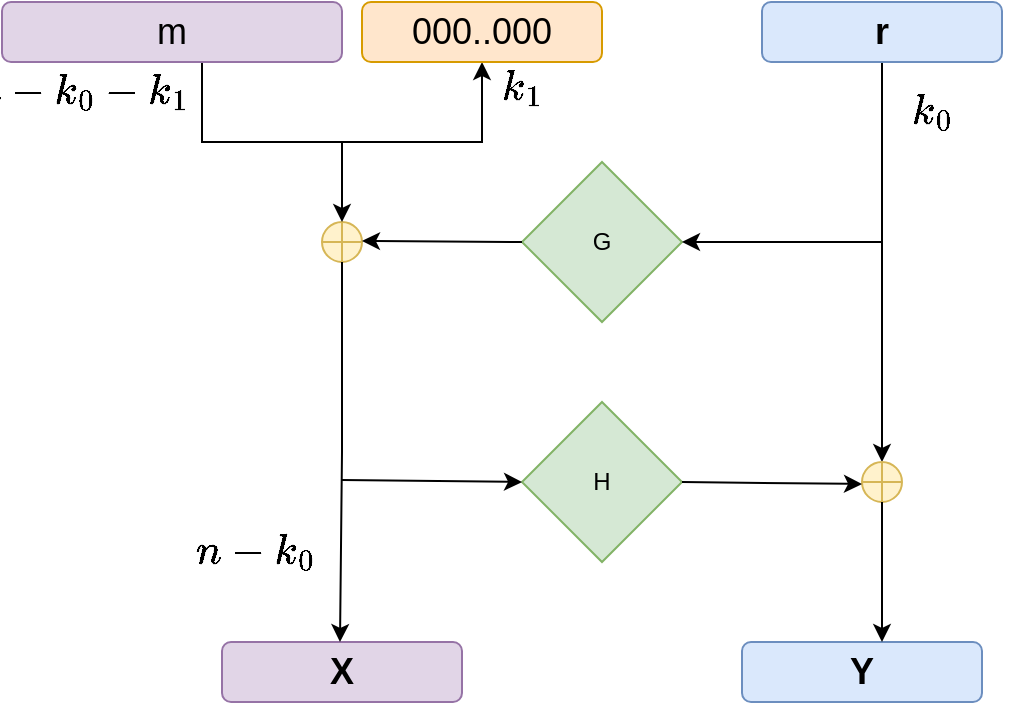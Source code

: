 <mxfile version="28.1.1">
  <diagram name="Page-1" id="3ycK_r2oNpsGJjltLsL_">
    <mxGraphModel dx="1426" dy="874" grid="1" gridSize="10" guides="1" tooltips="1" connect="1" arrows="1" fold="1" page="1" pageScale="1" pageWidth="827" pageHeight="1169" math="1" shadow="0">
      <root>
        <mxCell id="0" />
        <mxCell id="1" parent="0" />
        <mxCell id="BXDDLQ83dzlflyOV_idQ-6" style="edgeStyle=orthogonalEdgeStyle;rounded=0;orthogonalLoop=1;jettySize=auto;html=1;entryX=0.5;entryY=1;entryDx=0;entryDy=0;" edge="1" parent="1" source="BXDDLQ83dzlflyOV_idQ-2" target="BXDDLQ83dzlflyOV_idQ-3">
          <mxGeometry relative="1" as="geometry">
            <Array as="points">
              <mxPoint x="200" y="670" />
              <mxPoint x="340" y="670" />
            </Array>
          </mxGeometry>
        </mxCell>
        <mxCell id="BXDDLQ83dzlflyOV_idQ-2" value="&lt;font style=&quot;font-size: 18px;&quot;&gt;m&lt;/font&gt;" style="rounded=1;whiteSpace=wrap;html=1;fillColor=#e1d5e7;strokeColor=#9673a6;" vertex="1" parent="1">
          <mxGeometry x="100" y="600" width="170" height="30" as="geometry" />
        </mxCell>
        <mxCell id="BXDDLQ83dzlflyOV_idQ-3" value="&lt;font style=&quot;font-size: 18px;&quot;&gt;000..000&lt;/font&gt;" style="rounded=1;whiteSpace=wrap;html=1;fillColor=#ffe6cc;strokeColor=#d79b00;" vertex="1" parent="1">
          <mxGeometry x="280" y="600" width="120" height="30" as="geometry" />
        </mxCell>
        <mxCell id="BXDDLQ83dzlflyOV_idQ-11" style="edgeStyle=orthogonalEdgeStyle;rounded=0;orthogonalLoop=1;jettySize=auto;html=1;exitX=0.5;exitY=1;exitDx=0;exitDy=0;" edge="1" parent="1" source="BXDDLQ83dzlflyOV_idQ-4" target="BXDDLQ83dzlflyOV_idQ-12">
          <mxGeometry relative="1" as="geometry">
            <mxPoint x="540" y="840" as="targetPoint" />
          </mxGeometry>
        </mxCell>
        <mxCell id="BXDDLQ83dzlflyOV_idQ-4" value="&lt;font style=&quot;font-size: 18px;&quot;&gt;&lt;b&gt;r&lt;/b&gt;&lt;/font&gt;" style="rounded=1;whiteSpace=wrap;html=1;fillColor=#dae8fc;strokeColor=#6c8ebf;" vertex="1" parent="1">
          <mxGeometry x="480" y="600" width="120" height="30" as="geometry" />
        </mxCell>
        <mxCell id="BXDDLQ83dzlflyOV_idQ-7" value="G" style="rhombus;whiteSpace=wrap;html=1;fillColor=#d5e8d4;strokeColor=#82b366;" vertex="1" parent="1">
          <mxGeometry x="360" y="680" width="80" height="80" as="geometry" />
        </mxCell>
        <mxCell id="BXDDLQ83dzlflyOV_idQ-8" value="H" style="rhombus;whiteSpace=wrap;html=1;fillColor=#d5e8d4;strokeColor=#82b366;" vertex="1" parent="1">
          <mxGeometry x="360" y="800" width="80" height="80" as="geometry" />
        </mxCell>
        <mxCell id="BXDDLQ83dzlflyOV_idQ-9" value="&lt;font style=&quot;font-size: 18px;&quot;&gt;&lt;b&gt;X&lt;/b&gt;&lt;/font&gt;" style="rounded=1;whiteSpace=wrap;html=1;fillColor=#e1d5e7;strokeColor=#9673a6;" vertex="1" parent="1">
          <mxGeometry x="210" y="920" width="120" height="30" as="geometry" />
        </mxCell>
        <mxCell id="BXDDLQ83dzlflyOV_idQ-10" value="&lt;b&gt;&lt;font style=&quot;font-size: 18px;&quot;&gt;Y&lt;/font&gt;&lt;/b&gt;" style="rounded=1;whiteSpace=wrap;html=1;fillColor=#dae8fc;strokeColor=#6c8ebf;" vertex="1" parent="1">
          <mxGeometry x="470" y="920" width="120" height="30" as="geometry" />
        </mxCell>
        <mxCell id="BXDDLQ83dzlflyOV_idQ-12" value="" style="shape=orEllipse;perimeter=ellipsePerimeter;whiteSpace=wrap;html=1;backgroundOutline=1;fillColor=#fff2cc;strokeColor=#d6b656;" vertex="1" parent="1">
          <mxGeometry x="530" y="830" width="20" height="20" as="geometry" />
        </mxCell>
        <mxCell id="BXDDLQ83dzlflyOV_idQ-14" style="edgeStyle=orthogonalEdgeStyle;rounded=0;orthogonalLoop=1;jettySize=auto;html=1;" edge="1" parent="1" source="BXDDLQ83dzlflyOV_idQ-12">
          <mxGeometry relative="1" as="geometry">
            <mxPoint x="540" y="920" as="targetPoint" />
          </mxGeometry>
        </mxCell>
        <mxCell id="BXDDLQ83dzlflyOV_idQ-15" value="" style="shape=orEllipse;perimeter=ellipsePerimeter;whiteSpace=wrap;html=1;backgroundOutline=1;fillColor=#fff2cc;strokeColor=#d6b656;" vertex="1" parent="1">
          <mxGeometry x="260" y="710" width="20" height="20" as="geometry" />
        </mxCell>
        <mxCell id="BXDDLQ83dzlflyOV_idQ-16" value="" style="endArrow=classic;html=1;rounded=0;entryX=0.5;entryY=0;entryDx=0;entryDy=0;" edge="1" parent="1" target="BXDDLQ83dzlflyOV_idQ-15">
          <mxGeometry width="50" height="50" relative="1" as="geometry">
            <mxPoint x="270" y="670" as="sourcePoint" />
            <mxPoint x="270" y="700" as="targetPoint" />
          </mxGeometry>
        </mxCell>
        <mxCell id="BXDDLQ83dzlflyOV_idQ-17" style="edgeStyle=orthogonalEdgeStyle;rounded=0;orthogonalLoop=1;jettySize=auto;html=1;" edge="1" parent="1" source="BXDDLQ83dzlflyOV_idQ-15">
          <mxGeometry relative="1" as="geometry">
            <mxPoint x="269" y="920" as="targetPoint" />
          </mxGeometry>
        </mxCell>
        <mxCell id="BXDDLQ83dzlflyOV_idQ-18" value="&lt;font style=&quot;font-size: 18px;&quot;&gt;&lt;b&gt;$$n-k_0-k_1$$&lt;/b&gt;&lt;/font&gt;" style="text;html=1;align=center;verticalAlign=middle;whiteSpace=wrap;rounded=0;" vertex="1" parent="1">
          <mxGeometry x="110" y="630" width="60" height="30" as="geometry" />
        </mxCell>
        <mxCell id="BXDDLQ83dzlflyOV_idQ-19" value="&lt;font style=&quot;font-size: 18px;&quot;&gt;$$k_1$$&lt;/font&gt;" style="text;html=1;align=center;verticalAlign=middle;resizable=0;points=[];autosize=1;strokeColor=none;fillColor=none;" vertex="1" parent="1">
          <mxGeometry x="315" y="623" width="90" height="40" as="geometry" />
        </mxCell>
        <mxCell id="BXDDLQ83dzlflyOV_idQ-20" value="&lt;font style=&quot;font-size: 18px;&quot;&gt;$$k_0$$&lt;/font&gt;" style="text;html=1;align=center;verticalAlign=middle;resizable=0;points=[];autosize=1;strokeColor=none;fillColor=none;" vertex="1" parent="1">
          <mxGeometry x="520" y="635" width="90" height="40" as="geometry" />
        </mxCell>
        <mxCell id="BXDDLQ83dzlflyOV_idQ-22" value="" style="endArrow=classic;html=1;rounded=0;entryX=1;entryY=0.5;entryDx=0;entryDy=0;" edge="1" parent="1" target="BXDDLQ83dzlflyOV_idQ-7">
          <mxGeometry width="50" height="50" relative="1" as="geometry">
            <mxPoint x="540" y="720" as="sourcePoint" />
            <mxPoint x="770" y="530" as="targetPoint" />
          </mxGeometry>
        </mxCell>
        <mxCell id="BXDDLQ83dzlflyOV_idQ-23" value="" style="endArrow=classic;html=1;rounded=0;entryX=1;entryY=0.5;entryDx=0;entryDy=0;" edge="1" parent="1">
          <mxGeometry width="50" height="50" relative="1" as="geometry">
            <mxPoint x="360" y="720" as="sourcePoint" />
            <mxPoint x="280" y="719.5" as="targetPoint" />
          </mxGeometry>
        </mxCell>
        <mxCell id="BXDDLQ83dzlflyOV_idQ-24" value="" style="endArrow=classic;html=1;rounded=0;" edge="1" parent="1">
          <mxGeometry width="50" height="50" relative="1" as="geometry">
            <mxPoint x="270" y="839" as="sourcePoint" />
            <mxPoint x="360" y="840" as="targetPoint" />
          </mxGeometry>
        </mxCell>
        <mxCell id="BXDDLQ83dzlflyOV_idQ-25" value="" style="endArrow=classic;html=1;rounded=0;" edge="1" parent="1">
          <mxGeometry width="50" height="50" relative="1" as="geometry">
            <mxPoint x="440" y="840" as="sourcePoint" />
            <mxPoint x="530" y="841" as="targetPoint" />
          </mxGeometry>
        </mxCell>
        <mxCell id="BXDDLQ83dzlflyOV_idQ-28" value="&lt;span style=&quot;color: rgb(0, 0, 0); font-family: Helvetica; font-size: 18px; font-style: normal; font-variant-ligatures: normal; font-variant-caps: normal; font-weight: 400; letter-spacing: normal; orphans: 2; text-align: center; text-indent: 0px; text-transform: none; widows: 2; word-spacing: 0px; -webkit-text-stroke-width: 0px; white-space: normal; background-color: rgb(236, 236, 236); text-decoration-thickness: initial; text-decoration-style: initial; text-decoration-color: initial; float: none; display: inline !important;&quot;&gt;$$n-k_0$$&lt;/span&gt;" style="text;whiteSpace=wrap;html=1;" vertex="1" parent="1">
          <mxGeometry x="195" y="840" width="150" height="50" as="geometry" />
        </mxCell>
      </root>
    </mxGraphModel>
  </diagram>
</mxfile>
